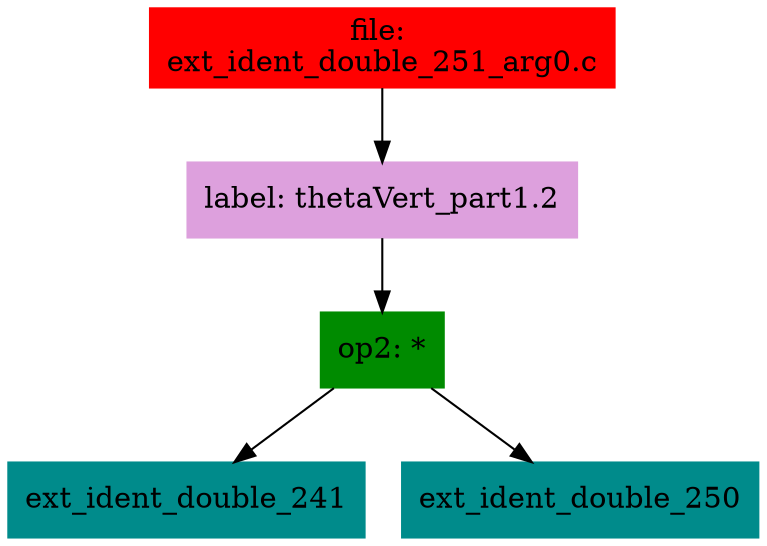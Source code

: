 digraph G {
node [shape=box]

0 [label="file: 
ext_ident_double_251_arg0.c",color=red, style=filled]
1 [label="label: thetaVert_part1.2",color=plum, style=filled]
0 -> 1
2 [label="op2: *",color=green4, style=filled]
1 -> 2
3 [label="ext_ident_double_241",color=cyan4, style=filled]
2 -> 3
37 [label="ext_ident_double_250",color=cyan4, style=filled]
2 -> 37


}

